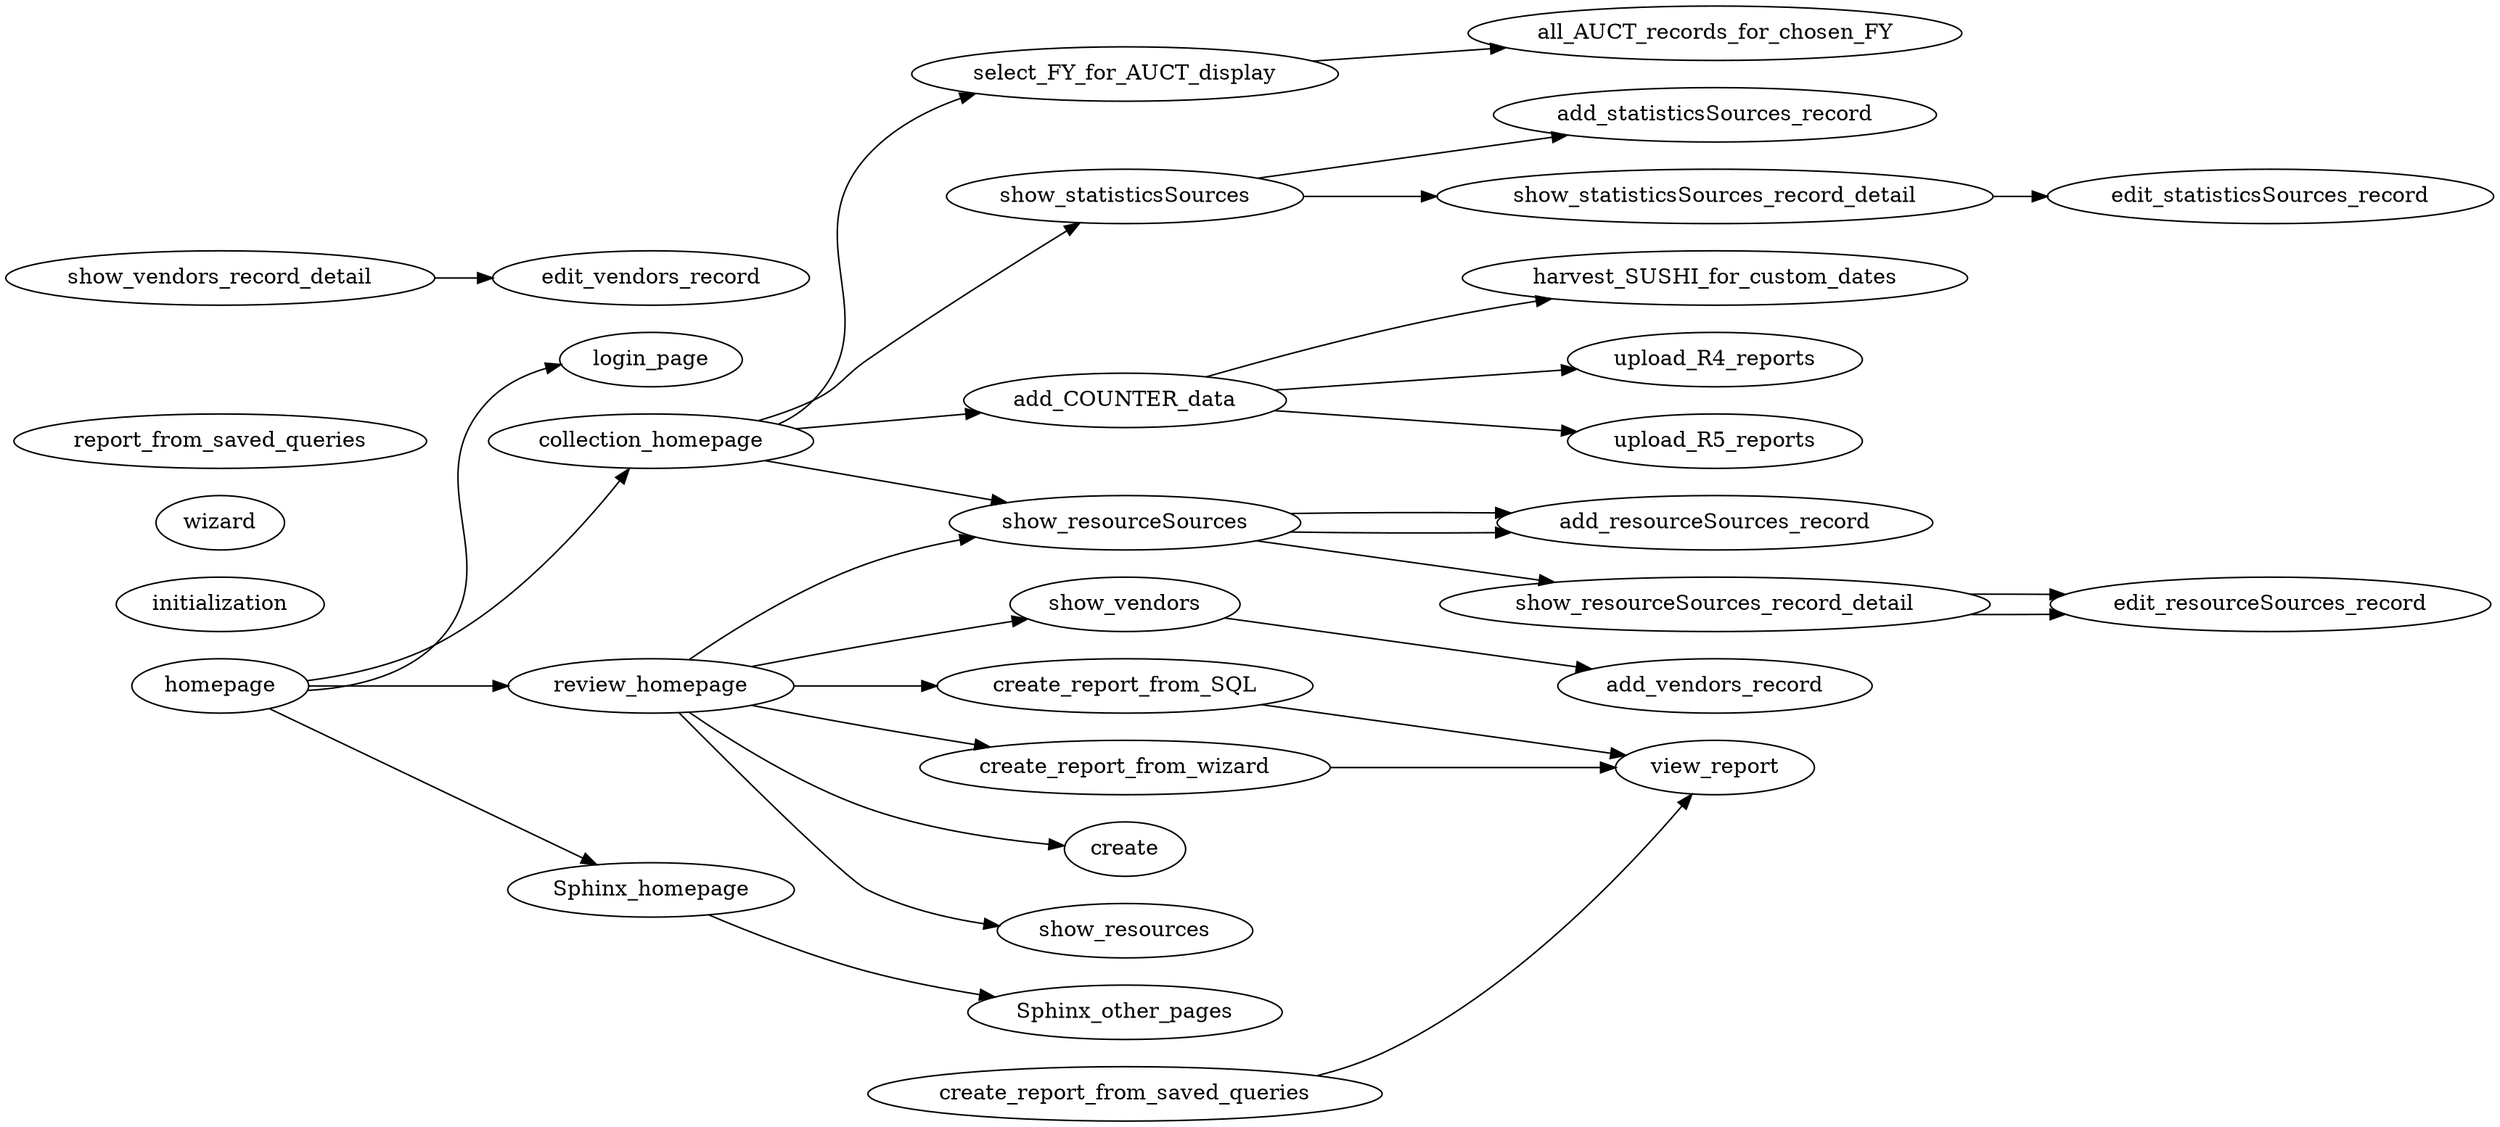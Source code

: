 digraph nolcat_sitemap {
    /* *** NoLCAT SITEMAP *** */
    rankdir=LR


    /* *** Homepage and Authentication *** */
    // The web app homepage and pages for authentication
    homepage
    homepage -> login_page
    homepage -> collection_homepage
    homepage -> review_homepage
    homepage -> Sphinx_homepage
    

    login_page
    // And any other pages needed for authentication


    /* *** Collecting Usage Statistics *** */
    // Pages for collecting usage statistics
    collection_homepage
    collection_homepage -> add_COUNTER_data
    collection_homepage -> select_FY_for_AUCT_display
    collection_homepage -> show_statisticsSources
    collection_homepage -> show_resourceSources
    initialization wizard
    add_COUNTER_data
    add_COUNTER_data -> upload_R4_reports
    add_COUNTER_data -> upload_R5_reports
    add_COUNTER_data -> harvest_SUSHI_for_custom_dates

    // Pages for ingesting COUNTER data
    upload_R4_reports
    upload_R5_reports
    harvest_SUSHI_for_custom_dates

    // Pages for organizing usage statistics collection
    select_FY_for_AUCT_display
    select_FY_for_AUCT_display -> all_AUCT_records_for_chosen_FY
    all_AUCT_records_for_chosen_FY
    
    show_statisticsSources
    show_statisticsSources -> add_statisticsSources_record
    show_statisticsSources -> show_statisticsSources_record_detail
    add_statisticsSources_record
    show_statisticsSources_record_detail
    show_statisticsSources_record_detail -> edit_statisticsSources_record
    edit_statisticsSources_record // Includes adding or editing notes

    show_resourceSources
    show_resourceSources -> add_resourceSources_record
    show_resourceSources -> show_resourceSources_record_detail
    add_resourceSources_record
    show_resourceSources_record_detail
    show_resourceSources_record_detail -> edit_resourceSources_record
    edit_resourceSources_record // Includes adding or editing notes


    /* *** Reviewing Usage Statistics *** */
    // Pages for reviewing usage data
    review_homepage
    review_homepage -> create_report_from_SQL
    review_homepage -> create_report_from_wizard
    review_homepage -> create report_from_saved_queries
    review_homepage -> show_resourceSources /* DUPLICATED BOX */
    review_homepage -> show_resources
    review_homepage -> show_vendors
    
    create_report_from_SQL // Runs a custom SQL statement against the database
    create_report_from_wizard // GUI options are used to write SQL behind the scenes
    create report_from_saved_queries // SQL statements that are either complete or only ask for one input for commonly asked questions

    create_report_from_SQL -> view_report
    create_report_from_wizard -> view_report
    create_report_from_saved_queries -> view_report
    view_report

    show_resources // Meaning the items in the resources table
    
    show_resourceSources -> add_resourceSources_record
    add_resourceSources_record
    show_resourceSources_record_detail -> edit_resourceSources_record
    edit_resourceSources_record // Includes adding or editing notes
    /* A way to handle adding `statisticsSources` to these `resourcesSources` must be developed */

    show_vendors
    show_vendors -> add_vendors_record
    add_vendors_record
    show_vendors_record_detail -> edit_vendors_record
    edit_vendors_record // Includes adding or editing notes


    /* *** Program Documentation *** */
    // The Sphinx documentation for the web app
    Sphinx_homepage
    Sphinx_homepage -> Sphinx_other_pages

    Sphinx_other_pages // Use Sphinx itself for site organization
}